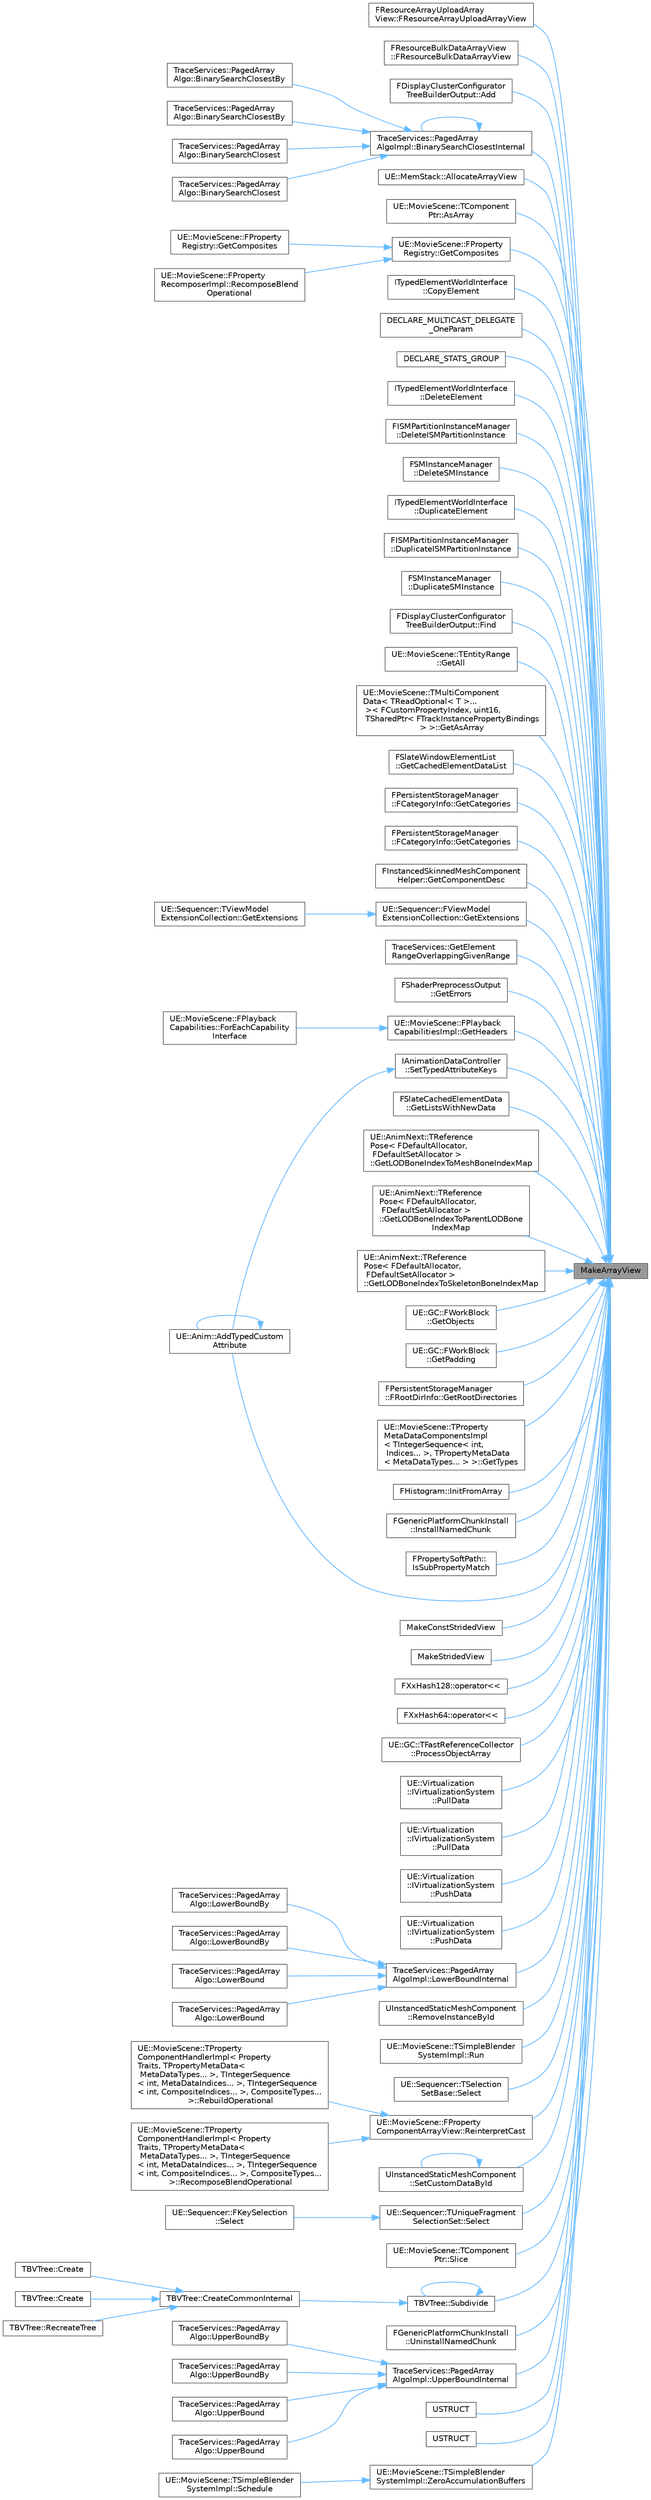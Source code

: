 digraph "MakeArrayView"
{
 // INTERACTIVE_SVG=YES
 // LATEX_PDF_SIZE
  bgcolor="transparent";
  edge [fontname=Helvetica,fontsize=10,labelfontname=Helvetica,labelfontsize=10];
  node [fontname=Helvetica,fontsize=10,shape=box,height=0.2,width=0.4];
  rankdir="RL";
  Node1 [id="Node000001",label="MakeArrayView",height=0.2,width=0.4,color="gray40", fillcolor="grey60", style="filled", fontcolor="black",tooltip=" "];
  Node1 -> Node2 [id="edge1_Node000001_Node000002",dir="back",color="steelblue1",style="solid",tooltip=" "];
  Node2 [id="Node000002",label="FResourceArrayUploadArray\lView::FResourceArrayUploadArrayView",height=0.2,width=0.4,color="grey40", fillcolor="white", style="filled",URL="$d8/da9/structFResourceArrayUploadArrayView.html#a49271c383e7824f1a35167f65fc7a3b4",tooltip=" "];
  Node1 -> Node3 [id="edge2_Node000001_Node000003",dir="back",color="steelblue1",style="solid",tooltip=" "];
  Node3 [id="Node000003",label="FResourceBulkDataArrayView\l::FResourceBulkDataArrayView",height=0.2,width=0.4,color="grey40", fillcolor="white", style="filled",URL="$db/db0/structFResourceBulkDataArrayView.html#ac3b60bf7900928e590382aef9d962da3",tooltip=" "];
  Node1 -> Node4 [id="edge3_Node000001_Node000004",dir="back",color="steelblue1",style="solid",tooltip=" "];
  Node4 [id="Node000004",label="FDisplayClusterConfigurator\lTreeBuilderOutput::Add",height=0.2,width=0.4,color="grey40", fillcolor="white", style="filled",URL="$df/d88/structFDisplayClusterConfiguratorTreeBuilderOutput.html#a6e790ae9bb7e8fe546e2d338a02c1082",tooltip="Add an item to the output."];
  Node1 -> Node5 [id="edge4_Node000001_Node000005",dir="back",color="steelblue1",style="solid",tooltip=" "];
  Node5 [id="Node000005",label="UE::Anim::AddTypedCustom\lAttribute",height=0.2,width=0.4,color="grey40", fillcolor="white", style="filled",URL="$d9/d53/namespaceUE_1_1Anim.html#af8c903db90a4651d59968002aac06adc",tooltip="Helper functionality allowing the user to add an attribute with a typed value array."];
  Node5 -> Node5 [id="edge5_Node000005_Node000005",dir="back",color="steelblue1",style="solid",tooltip=" "];
  Node1 -> Node6 [id="edge6_Node000001_Node000006",dir="back",color="steelblue1",style="solid",tooltip=" "];
  Node6 [id="Node000006",label="UE::MemStack::AllocateArrayView",height=0.2,width=0.4,color="grey40", fillcolor="white", style="filled",URL="$d4/dda/namespaceUE_1_1MemStack.html#a57bc9e34976c2b7a4bbb3f7ace7bc86e",tooltip=" "];
  Node1 -> Node7 [id="edge7_Node000001_Node000007",dir="back",color="steelblue1",style="solid",tooltip=" "];
  Node7 [id="Node000007",label="UE::MovieScene::TComponent\lPtr::AsArray",height=0.2,width=0.4,color="grey40", fillcolor="white", style="filled",URL="$db/db4/structUE_1_1MovieScene_1_1TComponentPtr.html#ae206fe34efc3eb871c00e6b0da9c5ec9",tooltip="Retrieve this component data as an array view of the specified size (usually the size will be FEntity..."];
  Node1 -> Node8 [id="edge8_Node000001_Node000008",dir="back",color="steelblue1",style="solid",tooltip=" "];
  Node8 [id="Node000008",label="TraceServices::PagedArray\lAlgoImpl::BinarySearchClosestInternal",height=0.2,width=0.4,color="grey40", fillcolor="white", style="filled",URL="$da/d92/namespaceTraceServices_1_1PagedArrayAlgoImpl.html#a6e2dfa3c9b4a5dc733b434e65654e85f",tooltip="Performs binary search, resulting in position of the first element with projected value closest to Va..."];
  Node8 -> Node9 [id="edge9_Node000008_Node000009",dir="back",color="steelblue1",style="solid",tooltip=" "];
  Node9 [id="Node000009",label="TraceServices::PagedArray\lAlgo::BinarySearchClosest",height=0.2,width=0.4,color="grey40", fillcolor="white", style="filled",URL="$d4/dd5/namespaceTraceServices_1_1PagedArrayAlgo.html#a82f62f78880a77a9aaf0708c9522de6f",tooltip=" "];
  Node8 -> Node10 [id="edge10_Node000008_Node000010",dir="back",color="steelblue1",style="solid",tooltip=" "];
  Node10 [id="Node000010",label="TraceServices::PagedArray\lAlgo::BinarySearchClosest",height=0.2,width=0.4,color="grey40", fillcolor="white", style="filled",URL="$d4/dd5/namespaceTraceServices_1_1PagedArrayAlgo.html#ad27afc0e63d93ae669c37301a0484a93",tooltip="Performs binary search, resulting in position of the first element closest to Value."];
  Node8 -> Node11 [id="edge11_Node000008_Node000011",dir="back",color="steelblue1",style="solid",tooltip=" "];
  Node11 [id="Node000011",label="TraceServices::PagedArray\lAlgo::BinarySearchClosestBy",height=0.2,width=0.4,color="grey40", fillcolor="white", style="filled",URL="$d4/dd5/namespaceTraceServices_1_1PagedArrayAlgo.html#a5fd847014f5b5c2dcac4aecadf12b703",tooltip=" "];
  Node8 -> Node12 [id="edge12_Node000008_Node000012",dir="back",color="steelblue1",style="solid",tooltip=" "];
  Node12 [id="Node000012",label="TraceServices::PagedArray\lAlgo::BinarySearchClosestBy",height=0.2,width=0.4,color="grey40", fillcolor="white", style="filled",URL="$d4/dd5/namespaceTraceServices_1_1PagedArrayAlgo.html#acf3d792ea93434cbb2c05db2bbeddac4",tooltip="Performs binary search, resulting in position of the first element with projected value closest to Va..."];
  Node8 -> Node8 [id="edge13_Node000008_Node000008",dir="back",color="steelblue1",style="solid",tooltip=" "];
  Node1 -> Node13 [id="edge14_Node000001_Node000013",dir="back",color="steelblue1",style="solid",tooltip=" "];
  Node13 [id="Node000013",label="ITypedElementWorldInterface\l::CopyElement",height=0.2,width=0.4,color="grey40", fillcolor="white", style="filled",URL="$dd/dac/classITypedElementWorldInterface.html#ada7684def19c54fffb732b83d5388e12",tooltip="Copy the given element into a object to export."];
  Node1 -> Node14 [id="edge15_Node000001_Node000014",dir="back",color="steelblue1",style="solid",tooltip=" "];
  Node14 [id="Node000014",label="DECLARE_MULTICAST_DELEGATE\l_OneParam",height=0.2,width=0.4,color="grey40", fillcolor="white", style="filled",URL="$de/daa/MaterialInterface_8h.html#aec2ba1dea9055c8e439d1b969bd7f1f1",tooltip=" "];
  Node1 -> Node15 [id="edge16_Node000001_Node000015",dir="back",color="steelblue1",style="solid",tooltip=" "];
  Node15 [id="Node000015",label="DECLARE_STATS_GROUP",height=0.2,width=0.4,color="grey40", fillcolor="white", style="filled",URL="$da/d32/MovieSceneEntitySystemTypes_8h.html#a5c81dfc18995ea372f027e6c37c9b374",tooltip=" "];
  Node1 -> Node16 [id="edge17_Node000001_Node000016",dir="back",color="steelblue1",style="solid",tooltip=" "];
  Node16 [id="Node000016",label="ITypedElementWorldInterface\l::DeleteElement",height=0.2,width=0.4,color="grey40", fillcolor="white", style="filled",URL="$dd/dac/classITypedElementWorldInterface.html#ae44cd312da406f5471355b676591361c",tooltip="Delete the given element."];
  Node1 -> Node17 [id="edge18_Node000001_Node000017",dir="back",color="steelblue1",style="solid",tooltip=" "];
  Node17 [id="Node000017",label="FISMPartitionInstanceManager\l::DeleteISMPartitionInstance",height=0.2,width=0.4,color="grey40", fillcolor="white", style="filled",URL="$d0/de8/structFISMPartitionInstanceManager.html#a69fe0072b44c6c054288cffd92451c4b",tooltip=" "];
  Node1 -> Node18 [id="edge19_Node000001_Node000018",dir="back",color="steelblue1",style="solid",tooltip=" "];
  Node18 [id="Node000018",label="FSMInstanceManager\l::DeleteSMInstance",height=0.2,width=0.4,color="grey40", fillcolor="white", style="filled",URL="$d0/d8d/structFSMInstanceManager.html#af7416bc4eb41055a0631b2c8ced00255",tooltip=" "];
  Node1 -> Node19 [id="edge20_Node000001_Node000019",dir="back",color="steelblue1",style="solid",tooltip=" "];
  Node19 [id="Node000019",label="ITypedElementWorldInterface\l::DuplicateElement",height=0.2,width=0.4,color="grey40", fillcolor="white", style="filled",URL="$dd/dac/classITypedElementWorldInterface.html#a81b5af3d82adcf2de1824d0f4e0d61bf",tooltip="Duplicate the given element."];
  Node1 -> Node20 [id="edge21_Node000001_Node000020",dir="back",color="steelblue1",style="solid",tooltip=" "];
  Node20 [id="Node000020",label="FISMPartitionInstanceManager\l::DuplicateISMPartitionInstance",height=0.2,width=0.4,color="grey40", fillcolor="white", style="filled",URL="$d0/de8/structFISMPartitionInstanceManager.html#a0a0029e861679885617f3edc6bf98fc7",tooltip=" "];
  Node1 -> Node21 [id="edge22_Node000001_Node000021",dir="back",color="steelblue1",style="solid",tooltip=" "];
  Node21 [id="Node000021",label="FSMInstanceManager\l::DuplicateSMInstance",height=0.2,width=0.4,color="grey40", fillcolor="white", style="filled",URL="$d0/d8d/structFSMInstanceManager.html#a21ea51a8d4b7639fc535db3f1ca0bb09",tooltip=" "];
  Node1 -> Node22 [id="edge23_Node000001_Node000022",dir="back",color="steelblue1",style="solid",tooltip=" "];
  Node22 [id="Node000022",label="FDisplayClusterConfigurator\lTreeBuilderOutput::Find",height=0.2,width=0.4,color="grey40", fillcolor="white", style="filled",URL="$df/d88/structFDisplayClusterConfiguratorTreeBuilderOutput.html#a78e347b1b8951de020daf64c9fe4a0c9",tooltip="Find the item with the specified name."];
  Node1 -> Node23 [id="edge24_Node000001_Node000023",dir="back",color="steelblue1",style="solid",tooltip=" "];
  Node23 [id="Node000023",label="UE::MovieScene::TEntityRange\l::GetAll",height=0.2,width=0.4,color="grey40", fillcolor="white", style="filled",URL="$d1/dfa/structUE_1_1MovieScene_1_1TEntityRange.html#a47cc0f7146451be9698be999a3e13cf5",tooltip="Get all the components for the templated index as a TArrayView."];
  Node1 -> Node24 [id="edge25_Node000001_Node000024",dir="back",color="steelblue1",style="solid",tooltip=" "];
  Node24 [id="Node000024",label="UE::MovieScene::TMultiComponent\lData\< TReadOptional\< T \>...\l \>\< FCustomPropertyIndex, uint16,\l TSharedPtr\< FTrackInstancePropertyBindings\l \> \>::GetAsArray",height=0.2,width=0.4,color="grey40", fillcolor="white", style="filled",URL="$d0/dee/structUE_1_1MovieScene_1_1TMultiComponentData.html#a45a3a7fb91630fb22a4c02f7ab5e53ed",tooltip=" "];
  Node1 -> Node25 [id="edge26_Node000001_Node000025",dir="back",color="steelblue1",style="solid",tooltip=" "];
  Node25 [id="Node000025",label="FSlateWindowElementList\l::GetCachedElementDataList",height=0.2,width=0.4,color="grey40", fillcolor="white", style="filled",URL="$d0/d2e/classFSlateWindowElementList.html#aeb44b03689b535ee24ec97fd7458ad96",tooltip=" "];
  Node1 -> Node26 [id="edge27_Node000001_Node000026",dir="back",color="steelblue1",style="solid",tooltip=" "];
  Node26 [id="Node000026",label="FPersistentStorageManager\l::FCategoryInfo::GetCategories",height=0.2,width=0.4,color="grey40", fillcolor="white", style="filled",URL="$dc/deb/structFPersistentStorageManager_1_1FCategoryInfo.html#a843cd772d284bb6a5a6b2e0a2e1ff580",tooltip=" "];
  Node1 -> Node27 [id="edge28_Node000001_Node000027",dir="back",color="steelblue1",style="solid",tooltip=" "];
  Node27 [id="Node000027",label="FPersistentStorageManager\l::FCategoryInfo::GetCategories",height=0.2,width=0.4,color="grey40", fillcolor="white", style="filled",URL="$dc/deb/structFPersistentStorageManager_1_1FCategoryInfo.html#ab90d2f364e72d4ee9042c0ba440beb54",tooltip=" "];
  Node1 -> Node28 [id="edge29_Node000001_Node000028",dir="back",color="steelblue1",style="solid",tooltip=" "];
  Node28 [id="Node000028",label="FInstancedSkinnedMeshComponent\lHelper::GetComponentDesc",height=0.2,width=0.4,color="grey40", fillcolor="white", style="filled",URL="$db/dc5/classFInstancedSkinnedMeshComponentHelper.html#aaad5138ef2af301fa146323c0f09b15b",tooltip=" "];
  Node1 -> Node29 [id="edge30_Node000001_Node000029",dir="back",color="steelblue1",style="solid",tooltip=" "];
  Node29 [id="Node000029",label="UE::MovieScene::FProperty\lRegistry::GetComposites",height=0.2,width=0.4,color="grey40", fillcolor="white", style="filled",URL="$d4/df4/classUE_1_1MovieScene_1_1FPropertyRegistry.html#a4afe46ff7fecd7863308e73afb17c0b2",tooltip="Retrieve a generic representation of all the composites that contribute to a given property."];
  Node29 -> Node30 [id="edge31_Node000029_Node000030",dir="back",color="steelblue1",style="solid",tooltip=" "];
  Node30 [id="Node000030",label="UE::MovieScene::FProperty\lRegistry::GetComposites",height=0.2,width=0.4,color="grey40", fillcolor="white", style="filled",URL="$d4/df4/classUE_1_1MovieScene_1_1FPropertyRegistry.html#a9d14321f971a0cc737e747896212fbbc",tooltip="Retrieve a generic representation of all the composites that contribute to a given property."];
  Node29 -> Node31 [id="edge32_Node000029_Node000031",dir="back",color="steelblue1",style="solid",tooltip=" "];
  Node31 [id="Node000031",label="UE::MovieScene::FProperty\lRecomposerImpl::RecomposeBlend\lOperational",height=0.2,width=0.4,color="grey40", fillcolor="white", style="filled",URL="$d8/d20/structUE_1_1MovieScene_1_1FPropertyRecomposerImpl.html#a72bd674ee328a28277c96580e54221e1",tooltip=" "];
  Node1 -> Node32 [id="edge33_Node000001_Node000032",dir="back",color="steelblue1",style="solid",tooltip=" "];
  Node32 [id="Node000032",label="TraceServices::GetElement\lRangeOverlappingGivenRange",height=0.2,width=0.4,color="grey40", fillcolor="white", style="filled",URL="$df/d34/namespaceTraceServices.html#a20871ce3fd7608a960ec92e921f70a07",tooltip="Use binary search to find the first and last element inside a TPagedArray that overlaps a given input..."];
  Node1 -> Node33 [id="edge34_Node000001_Node000033",dir="back",color="steelblue1",style="solid",tooltip=" "];
  Node33 [id="Node000033",label="FShaderPreprocessOutput\l::GetErrors",height=0.2,width=0.4,color="grey40", fillcolor="white", style="filled",URL="$d8/d8a/classFShaderPreprocessOutput.html#a3d687e7a71e91aa52bc8b07a98d2ae39",tooltip=" "];
  Node1 -> Node34 [id="edge35_Node000001_Node000034",dir="back",color="steelblue1",style="solid",tooltip=" "];
  Node34 [id="Node000034",label="UE::Sequencer::FViewModel\lExtensionCollection::GetExtensions",height=0.2,width=0.4,color="grey40", fillcolor="white", style="filled",URL="$df/dc7/structUE_1_1Sequencer_1_1FViewModelExtensionCollection.html#aa0cb3877f2161555c936c6aaa2f65f45",tooltip=" "];
  Node34 -> Node35 [id="edge36_Node000034_Node000035",dir="back",color="steelblue1",style="solid",tooltip=" "];
  Node35 [id="Node000035",label="UE::Sequencer::TViewModel\lExtensionCollection::GetExtensions",height=0.2,width=0.4,color="grey40", fillcolor="white", style="filled",URL="$dd/d85/structUE_1_1Sequencer_1_1TViewModelExtensionCollection.html#aa377338b908a6aa60d22c488805df73a",tooltip=" "];
  Node1 -> Node36 [id="edge37_Node000001_Node000036",dir="back",color="steelblue1",style="solid",tooltip=" "];
  Node36 [id="Node000036",label="UE::MovieScene::FPlayback\lCapabilitiesImpl::GetHeaders",height=0.2,width=0.4,color="grey40", fillcolor="white", style="filled",URL="$d0/d99/structUE_1_1MovieScene_1_1FPlaybackCapabilitiesImpl.html#a8ee2a276f5da65e3df196f2bc22aee28",tooltip=" "];
  Node36 -> Node37 [id="edge38_Node000036_Node000037",dir="back",color="steelblue1",style="solid",tooltip=" "];
  Node37 [id="Node000037",label="UE::MovieScene::FPlayback\lCapabilities::ForEachCapability\lInterface",height=0.2,width=0.4,color="grey40", fillcolor="white", style="filled",URL="$d0/da8/structUE_1_1MovieScene_1_1FPlaybackCapabilities.html#a5e7eaa504fbbe91bcffdbb89e5ddad5c",tooltip=" "];
  Node1 -> Node38 [id="edge39_Node000001_Node000038",dir="back",color="steelblue1",style="solid",tooltip=" "];
  Node38 [id="Node000038",label="FSlateCachedElementData\l::GetListsWithNewData",height=0.2,width=0.4,color="grey40", fillcolor="white", style="filled",URL="$d3/d0f/structFSlateCachedElementData.html#a063fab1d8406543fa8be30ab6810f886",tooltip=" "];
  Node1 -> Node39 [id="edge40_Node000001_Node000039",dir="back",color="steelblue1",style="solid",tooltip=" "];
  Node39 [id="Node000039",label="UE::AnimNext::TReference\lPose\< FDefaultAllocator,\l FDefaultSetAllocator \>\l::GetLODBoneIndexToMeshBoneIndexMap",height=0.2,width=0.4,color="grey40", fillcolor="white", style="filled",URL="$d8/d47/structUE_1_1AnimNext_1_1TReferencePose.html#a859581b399e537b46fd5e31c33ef7b18",tooltip=" "];
  Node1 -> Node40 [id="edge41_Node000001_Node000040",dir="back",color="steelblue1",style="solid",tooltip=" "];
  Node40 [id="Node000040",label="UE::AnimNext::TReference\lPose\< FDefaultAllocator,\l FDefaultSetAllocator \>\l::GetLODBoneIndexToParentLODBone\lIndexMap",height=0.2,width=0.4,color="grey40", fillcolor="white", style="filled",URL="$d8/d47/structUE_1_1AnimNext_1_1TReferencePose.html#a15b1ad18b17934ee6de1c240a120f7b3",tooltip=" "];
  Node1 -> Node41 [id="edge42_Node000001_Node000041",dir="back",color="steelblue1",style="solid",tooltip=" "];
  Node41 [id="Node000041",label="UE::AnimNext::TReference\lPose\< FDefaultAllocator,\l FDefaultSetAllocator \>\l::GetLODBoneIndexToSkeletonBoneIndexMap",height=0.2,width=0.4,color="grey40", fillcolor="white", style="filled",URL="$d8/d47/structUE_1_1AnimNext_1_1TReferencePose.html#aea654b4ce70758cacba5a7272e68269f",tooltip=" "];
  Node1 -> Node42 [id="edge43_Node000001_Node000042",dir="back",color="steelblue1",style="solid",tooltip=" "];
  Node42 [id="Node000042",label="UE::GC::FWorkBlock\l::GetObjects",height=0.2,width=0.4,color="grey40", fillcolor="white", style="filled",URL="$d6/dfb/structUE_1_1GC_1_1FWorkBlock.html#abc0176aeae0c18953163b34915800cb5",tooltip=" "];
  Node1 -> Node43 [id="edge44_Node000001_Node000043",dir="back",color="steelblue1",style="solid",tooltip=" "];
  Node43 [id="Node000043",label="UE::GC::FWorkBlock\l::GetPadding",height=0.2,width=0.4,color="grey40", fillcolor="white", style="filled",URL="$d6/dfb/structUE_1_1GC_1_1FWorkBlock.html#a177b0481e9e956804c40bb15ba223b17",tooltip=" "];
  Node1 -> Node44 [id="edge45_Node000001_Node000044",dir="back",color="steelblue1",style="solid",tooltip=" "];
  Node44 [id="Node000044",label="FPersistentStorageManager\l::FRootDirInfo::GetRootDirectories",height=0.2,width=0.4,color="grey40", fillcolor="white", style="filled",URL="$d7/d19/structFPersistentStorageManager_1_1FRootDirInfo.html#ad0b25c64609a21e994d00b9abb47f204",tooltip=" "];
  Node1 -> Node45 [id="edge46_Node000001_Node000045",dir="back",color="steelblue1",style="solid",tooltip=" "];
  Node45 [id="Node000045",label="UE::MovieScene::TProperty\lMetaDataComponentsImpl\l\< TIntegerSequence\< int,\l Indices... \>, TPropertyMetaData\l\< MetaDataTypes... \> \>::GetTypes",height=0.2,width=0.4,color="grey40", fillcolor="white", style="filled",URL="$d8/d55/structUE_1_1MovieScene_1_1TPropertyMetaDataComponentsImpl_3_01TIntegerSequence_3_01int_00_01Indiac8fa1b41ed5bcf9e45d048692badbde.html#a9bb3f0918863be8be73200e12d7de7df",tooltip=" "];
  Node1 -> Node46 [id="edge47_Node000001_Node000046",dir="back",color="steelblue1",style="solid",tooltip=" "];
  Node46 [id="Node000046",label="FHistogram::InitFromArray",height=0.2,width=0.4,color="grey40", fillcolor="white", style="filled",URL="$d8/d02/structFHistogram.html#a205cd74783b891de9eef1a44c6fe90bc",tooltip="Inits histogram with the specified bin boundaries, with the final bucket extending to infinity (e...."];
  Node1 -> Node47 [id="edge48_Node000001_Node000047",dir="back",color="steelblue1",style="solid",tooltip=" "];
  Node47 [id="Node000047",label="FGenericPlatformChunkInstall\l::InstallNamedChunk",height=0.2,width=0.4,color="grey40", fillcolor="white", style="filled",URL="$df/d1a/classFGenericPlatformChunkInstall.html#af0b0cfb2dccaec39782da3d1a8bbf4e7",tooltip="Install the given named chunk."];
  Node1 -> Node48 [id="edge49_Node000001_Node000048",dir="back",color="steelblue1",style="solid",tooltip=" "];
  Node48 [id="Node000048",label="FPropertySoftPath::\lIsSubPropertyMatch",height=0.2,width=0.4,color="grey40", fillcolor="white", style="filled",URL="$d6/db6/structFPropertySoftPath.html#a2200ef8f67fc9cbe6ad80146c21f3e13",tooltip="Indicates whether a given property name is a base path of the current path."];
  Node1 -> Node49 [id="edge50_Node000001_Node000049",dir="back",color="steelblue1",style="solid",tooltip=" "];
  Node49 [id="Node000049",label="TraceServices::PagedArray\lAlgoImpl::LowerBoundInternal",height=0.2,width=0.4,color="grey40", fillcolor="white", style="filled",URL="$da/d92/namespaceTraceServices_1_1PagedArrayAlgoImpl.html#a0d989b314ae837b95757eadea5a43aaf",tooltip="Performs binary search, resulting in position of the first element with projected value >= Value."];
  Node49 -> Node50 [id="edge51_Node000049_Node000050",dir="back",color="steelblue1",style="solid",tooltip=" "];
  Node50 [id="Node000050",label="TraceServices::PagedArray\lAlgo::LowerBound",height=0.2,width=0.4,color="grey40", fillcolor="white", style="filled",URL="$d4/dd5/namespaceTraceServices_1_1PagedArrayAlgo.html#a7069b541988ff2dbdd7ad5a161cd7dcf",tooltip=" "];
  Node49 -> Node51 [id="edge52_Node000049_Node000051",dir="back",color="steelblue1",style="solid",tooltip=" "];
  Node51 [id="Node000051",label="TraceServices::PagedArray\lAlgo::LowerBound",height=0.2,width=0.4,color="grey40", fillcolor="white", style="filled",URL="$d4/dd5/namespaceTraceServices_1_1PagedArrayAlgo.html#a8b2f36e7c92e9b0ce616fe2a24c321ae",tooltip="Performs binary search, resulting in position of the first element >= Value."];
  Node49 -> Node52 [id="edge53_Node000049_Node000052",dir="back",color="steelblue1",style="solid",tooltip=" "];
  Node52 [id="Node000052",label="TraceServices::PagedArray\lAlgo::LowerBoundBy",height=0.2,width=0.4,color="grey40", fillcolor="white", style="filled",URL="$d4/dd5/namespaceTraceServices_1_1PagedArrayAlgo.html#a1b5f8fc5a858a59a42670be7916e8ab6",tooltip=" "];
  Node49 -> Node53 [id="edge54_Node000049_Node000053",dir="back",color="steelblue1",style="solid",tooltip=" "];
  Node53 [id="Node000053",label="TraceServices::PagedArray\lAlgo::LowerBoundBy",height=0.2,width=0.4,color="grey40", fillcolor="white", style="filled",URL="$d4/dd5/namespaceTraceServices_1_1PagedArrayAlgo.html#a2028c3f017d7bbd97720f3d242d60f67",tooltip="Performs binary search, resulting in position of the first element with projected value >= Value."];
  Node1 -> Node54 [id="edge55_Node000001_Node000054",dir="back",color="steelblue1",style="solid",tooltip=" "];
  Node54 [id="Node000054",label="MakeConstStridedView",height=0.2,width=0.4,color="grey40", fillcolor="white", style="filled",URL="$d7/d50/StridedView_8h.html#a1b99fb3aa4027985494da82afcb04409",tooltip=" "];
  Node1 -> Node55 [id="edge56_Node000001_Node000055",dir="back",color="steelblue1",style="solid",tooltip=" "];
  Node55 [id="Node000055",label="MakeStridedView",height=0.2,width=0.4,color="grey40", fillcolor="white", style="filled",URL="$d7/d50/StridedView_8h.html#ac83de311accaafb5b6a9b1a880055124",tooltip=" "];
  Node1 -> Node56 [id="edge57_Node000001_Node000056",dir="back",color="steelblue1",style="solid",tooltip=" "];
  Node56 [id="Node000056",label="FXxHash128::operator\<\<",height=0.2,width=0.4,color="grey40", fillcolor="white", style="filled",URL="$db/de3/structFXxHash128.html#ad4a0e9cdfe75e171c465ae5c93dcd9db",tooltip=" "];
  Node1 -> Node57 [id="edge58_Node000001_Node000057",dir="back",color="steelblue1",style="solid",tooltip=" "];
  Node57 [id="Node000057",label="FXxHash64::operator\<\<",height=0.2,width=0.4,color="grey40", fillcolor="white", style="filled",URL="$d1/df2/structFXxHash64.html#a1abbad05c4605a000a16235607467ffc",tooltip=" "];
  Node1 -> Node58 [id="edge59_Node000001_Node000058",dir="back",color="steelblue1",style="solid",tooltip=" "];
  Node58 [id="Node000058",label="UE::GC::TFastReferenceCollector\l::ProcessObjectArray",height=0.2,width=0.4,color="grey40", fillcolor="white", style="filled",URL="$db/de2/classUE_1_1GC_1_1TFastReferenceCollector.html#a10caf092dde51d961ec181547739266d",tooltip=" "];
  Node1 -> Node59 [id="edge60_Node000001_Node000059",dir="back",color="steelblue1",style="solid",tooltip=" "];
  Node59 [id="Node000059",label="UE::Virtualization\l::IVirtualizationSystem\l::PullData",height=0.2,width=0.4,color="grey40", fillcolor="white", style="filled",URL="$d6/d15/classUE_1_1Virtualization_1_1IVirtualizationSystem.html#a439a966827f6e685cad5ec810a5a43bd",tooltip="Pull a single payload from the virtualization backends."];
  Node1 -> Node60 [id="edge61_Node000001_Node000060",dir="back",color="steelblue1",style="solid",tooltip=" "];
  Node60 [id="Node000060",label="UE::Virtualization\l::IVirtualizationSystem\l::PullData",height=0.2,width=0.4,color="grey40", fillcolor="white", style="filled",URL="$d6/d15/classUE_1_1Virtualization_1_1IVirtualizationSystem.html#ab576129ff61f1041a5571007f6f108fa",tooltip="Pull a single payload from the virtualization backends."];
  Node1 -> Node61 [id="edge62_Node000001_Node000061",dir="back",color="steelblue1",style="solid",tooltip=" "];
  Node61 [id="Node000061",label="UE::Virtualization\l::IVirtualizationSystem\l::PushData",height=0.2,width=0.4,color="grey40", fillcolor="white", style="filled",URL="$d6/d15/classUE_1_1Virtualization_1_1IVirtualizationSystem.html#a81ad90bcc275d07398fa663de6354791",tooltip="Push a payload to the virtualization backends."];
  Node1 -> Node62 [id="edge63_Node000001_Node000062",dir="back",color="steelblue1",style="solid",tooltip=" "];
  Node62 [id="Node000062",label="UE::Virtualization\l::IVirtualizationSystem\l::PushData",height=0.2,width=0.4,color="grey40", fillcolor="white", style="filled",URL="$d6/d15/classUE_1_1Virtualization_1_1IVirtualizationSystem.html#a438979a9dbf77018610a68d4d823a3e1",tooltip="Push a payload to the virtualization backends."];
  Node1 -> Node63 [id="edge64_Node000001_Node000063",dir="back",color="steelblue1",style="solid",tooltip=" "];
  Node63 [id="Node000063",label="UE::MovieScene::FProperty\lComponentArrayView::ReinterpretCast",height=0.2,width=0.4,color="grey40", fillcolor="white", style="filled",URL="$d7/d33/structUE_1_1MovieScene_1_1FPropertyComponentArrayView.html#a970aa81fc4427955eee5be1526c83e34",tooltip="Cast this view to a typed array view."];
  Node63 -> Node64 [id="edge65_Node000063_Node000064",dir="back",color="steelblue1",style="solid",tooltip=" "];
  Node64 [id="Node000064",label="UE::MovieScene::TProperty\lComponentHandlerImpl\< Property\lTraits, TPropertyMetaData\<\l MetaDataTypes... \>, TIntegerSequence\l\< int, MetaDataIndices... \>, TIntegerSequence\l\< int, CompositeIndices... \>, CompositeTypes...\l \>::RebuildOperational",height=0.2,width=0.4,color="grey40", fillcolor="white", style="filled",URL="$d5/dba/structUE_1_1MovieScene_1_1TPropertyComponentHandlerImpl_3_01PropertyTraits_00_01TPropertyMetaDatc9b283974cc80fcefe0b97ea14f796ea.html#a2bfac29fe496dc84a30ca7cf89f55d70",tooltip="Rebuild operational values from the given entities."];
  Node63 -> Node65 [id="edge66_Node000063_Node000065",dir="back",color="steelblue1",style="solid",tooltip=" "];
  Node65 [id="Node000065",label="UE::MovieScene::TProperty\lComponentHandlerImpl\< Property\lTraits, TPropertyMetaData\<\l MetaDataTypes... \>, TIntegerSequence\l\< int, MetaDataIndices... \>, TIntegerSequence\l\< int, CompositeIndices... \>, CompositeTypes...\l \>::RecomposeBlendOperational",height=0.2,width=0.4,color="grey40", fillcolor="white", style="filled",URL="$d5/dba/structUE_1_1MovieScene_1_1TPropertyComponentHandlerImpl_3_01PropertyTraits_00_01TPropertyMetaDatc9b283974cc80fcefe0b97ea14f796ea.html#a5be12461655e5f6d0053444ade40ed70",tooltip="Run a recomposition using the specified params and values."];
  Node1 -> Node66 [id="edge67_Node000001_Node000066",dir="back",color="steelblue1",style="solid",tooltip=" "];
  Node66 [id="Node000066",label="UInstancedStaticMeshComponent\l::RemoveInstanceById",height=0.2,width=0.4,color="grey40", fillcolor="white", style="filled",URL="$d8/d8c/classUInstancedStaticMeshComponent.html#a314f7dd0d304ebec3c2f6bc8ea128f4e",tooltip=" "];
  Node1 -> Node67 [id="edge68_Node000001_Node000067",dir="back",color="steelblue1",style="solid",tooltip=" "];
  Node67 [id="Node000067",label="UE::MovieScene::TSimpleBlender\lSystemImpl::Run",height=0.2,width=0.4,color="grey40", fillcolor="white", style="filled",URL="$d1/d5f/classUE_1_1MovieScene_1_1TSimpleBlenderSystemImpl.html#a968a3b0a8899a56eb747e7f36dc96c41",tooltip="Runs the blender system."];
  Node1 -> Node68 [id="edge69_Node000001_Node000068",dir="back",color="steelblue1",style="solid",tooltip=" "];
  Node68 [id="Node000068",label="UE::Sequencer::TSelection\lSetBase::Select",height=0.2,width=0.4,color="grey40", fillcolor="white", style="filled",URL="$d4/d0f/classUE_1_1Sequencer_1_1TSelectionSetBase.html#ab1edd3a67e0617ff8d4d77fa68faa799",tooltip="Select a key, optionally supplying a boolean to receieve a value indicating whether it was already se..."];
  Node1 -> Node69 [id="edge70_Node000001_Node000069",dir="back",color="steelblue1",style="solid",tooltip=" "];
  Node69 [id="Node000069",label="UE::Sequencer::TUniqueFragment\lSelectionSet::Select",height=0.2,width=0.4,color="grey40", fillcolor="white", style="filled",URL="$da/d28/classUE_1_1Sequencer_1_1TUniqueFragmentSelectionSet.html#a6662e29da9e8da211720b497ae25951b",tooltip="Select a key, optionally supplying a boolean to receieve a value indicating whether it was already se..."];
  Node69 -> Node70 [id="edge71_Node000069_Node000070",dir="back",color="steelblue1",style="solid",tooltip=" "];
  Node70 [id="Node000070",label="UE::Sequencer::FKeySelection\l::Select",height=0.2,width=0.4,color="grey40", fillcolor="white", style="filled",URL="$d8/df1/structUE_1_1Sequencer_1_1FKeySelection.html#a10c6447b295dc954c437b5617b7f16dd",tooltip="Overridden Select function for passing by TViewModelPtr instead of TWeakViewModelPtr."];
  Node1 -> Node71 [id="edge72_Node000001_Node000071",dir="back",color="steelblue1",style="solid",tooltip=" "];
  Node71 [id="Node000071",label="UInstancedStaticMeshComponent\l::SetCustomDataById",height=0.2,width=0.4,color="grey40", fillcolor="white", style="filled",URL="$d8/d8c/classUInstancedStaticMeshComponent.html#a1d2b39d18e3d6297c0b04c2c6e2dc829",tooltip=" "];
  Node71 -> Node71 [id="edge73_Node000071_Node000071",dir="back",color="steelblue1",style="solid",tooltip=" "];
  Node1 -> Node72 [id="edge74_Node000001_Node000072",dir="back",color="steelblue1",style="solid",tooltip=" "];
  Node72 [id="Node000072",label="IAnimationDataController\l::SetTypedAttributeKeys",height=0.2,width=0.4,color="grey40", fillcolor="white", style="filled",URL="$d5/db0/classIAnimationDataController.html#a9e71c4c3876ec7661fcb9579fc30b3c7",tooltip="Replace the keys for the attribute with provided identifier."];
  Node72 -> Node5 [id="edge75_Node000072_Node000005",dir="back",color="steelblue1",style="solid",tooltip=" "];
  Node1 -> Node73 [id="edge76_Node000001_Node000073",dir="back",color="steelblue1",style="solid",tooltip=" "];
  Node73 [id="Node000073",label="UE::MovieScene::TComponent\lPtr::Slice",height=0.2,width=0.4,color="grey40", fillcolor="white", style="filled",URL="$db/db4/structUE_1_1MovieScene_1_1TComponentPtr.html#a1c33a60fc5eea215293b17a5baef71d4",tooltip="Retrieve a slice of this component data as an array view of the specified size and offset (usually th..."];
  Node1 -> Node74 [id="edge77_Node000001_Node000074",dir="back",color="steelblue1",style="solid",tooltip=" "];
  Node74 [id="Node000074",label="TBVTree::Subdivide",height=0.2,width=0.4,color="grey40", fillcolor="white", style="filled",URL="$d2/d49/structTBVTree.html#a4188e34a89709e1bc318118442fd7026",tooltip=" "];
  Node74 -> Node75 [id="edge78_Node000074_Node000075",dir="back",color="steelblue1",style="solid",tooltip=" "];
  Node75 [id="Node000075",label="TBVTree::CreateCommonInternal",height=0.2,width=0.4,color="grey40", fillcolor="white", style="filled",URL="$d2/d49/structTBVTree.html#acb4c498c762cb58d3308d6f495a8f334",tooltip=" "];
  Node75 -> Node76 [id="edge79_Node000075_Node000076",dir="back",color="steelblue1",style="solid",tooltip=" "];
  Node76 [id="Node000076",label="TBVTree::Create",height=0.2,width=0.4,color="grey40", fillcolor="white", style="filled",URL="$d2/d49/structTBVTree.html#a6ea7a7761af9077151ef8e708d941b62",tooltip=" "];
  Node75 -> Node77 [id="edge80_Node000075_Node000077",dir="back",color="steelblue1",style="solid",tooltip=" "];
  Node77 [id="Node000077",label="TBVTree::Create",height=0.2,width=0.4,color="grey40", fillcolor="white", style="filled",URL="$d2/d49/structTBVTree.html#a6180b7aedc26cd9a0413fcdc8f8186e2",tooltip=" "];
  Node75 -> Node78 [id="edge81_Node000075_Node000078",dir="back",color="steelblue1",style="solid",tooltip=" "];
  Node78 [id="Node000078",label="TBVTree::RecreateTree",height=0.2,width=0.4,color="grey40", fillcolor="white", style="filled",URL="$d2/d49/structTBVTree.html#a73923ac405f2a815de56962886b81692",tooltip=" "];
  Node74 -> Node74 [id="edge82_Node000074_Node000074",dir="back",color="steelblue1",style="solid",tooltip=" "];
  Node1 -> Node79 [id="edge83_Node000001_Node000079",dir="back",color="steelblue1",style="solid",tooltip=" "];
  Node79 [id="Node000079",label="FGenericPlatformChunkInstall\l::UninstallNamedChunk",height=0.2,width=0.4,color="grey40", fillcolor="white", style="filled",URL="$df/d1a/classFGenericPlatformChunkInstall.html#ad22ca76224affb44f347bcebdab0166c",tooltip="Uninstall the given named chunk."];
  Node1 -> Node80 [id="edge84_Node000001_Node000080",dir="back",color="steelblue1",style="solid",tooltip=" "];
  Node80 [id="Node000080",label="TraceServices::PagedArray\lAlgoImpl::UpperBoundInternal",height=0.2,width=0.4,color="grey40", fillcolor="white", style="filled",URL="$da/d92/namespaceTraceServices_1_1PagedArrayAlgoImpl.html#af2ecf78bc2c99fff73edf8528c942b0b",tooltip="Performs binary search, resulting in position of the first element with projected value > Value."];
  Node80 -> Node81 [id="edge85_Node000080_Node000081",dir="back",color="steelblue1",style="solid",tooltip=" "];
  Node81 [id="Node000081",label="TraceServices::PagedArray\lAlgo::UpperBound",height=0.2,width=0.4,color="grey40", fillcolor="white", style="filled",URL="$d4/dd5/namespaceTraceServices_1_1PagedArrayAlgo.html#a9ab48d697eb02772ef1d15f8d459d087",tooltip=" "];
  Node80 -> Node82 [id="edge86_Node000080_Node000082",dir="back",color="steelblue1",style="solid",tooltip=" "];
  Node82 [id="Node000082",label="TraceServices::PagedArray\lAlgo::UpperBound",height=0.2,width=0.4,color="grey40", fillcolor="white", style="filled",URL="$d4/dd5/namespaceTraceServices_1_1PagedArrayAlgo.html#a30303592a009b1a24fa3ceb2f10f315a",tooltip="Performs binary search, resulting in position of the first element > Value."];
  Node80 -> Node83 [id="edge87_Node000080_Node000083",dir="back",color="steelblue1",style="solid",tooltip=" "];
  Node83 [id="Node000083",label="TraceServices::PagedArray\lAlgo::UpperBoundBy",height=0.2,width=0.4,color="grey40", fillcolor="white", style="filled",URL="$d4/dd5/namespaceTraceServices_1_1PagedArrayAlgo.html#a980ded270fdf9f465397473152dd2422",tooltip=" "];
  Node80 -> Node84 [id="edge88_Node000080_Node000084",dir="back",color="steelblue1",style="solid",tooltip=" "];
  Node84 [id="Node000084",label="TraceServices::PagedArray\lAlgo::UpperBoundBy",height=0.2,width=0.4,color="grey40", fillcolor="white", style="filled",URL="$d4/dd5/namespaceTraceServices_1_1PagedArrayAlgo.html#a43a098f8b7c1b08509182e064c144a6d",tooltip="Performs binary search, resulting in position of the first element with projected value > Value."];
  Node1 -> Node85 [id="edge89_Node000001_Node000085",dir="back",color="steelblue1",style="solid",tooltip=" "];
  Node85 [id="Node000085",label="USTRUCT",height=0.2,width=0.4,color="grey40", fillcolor="white", style="filled",URL="$d8/d53/DataLayerInstanceNames_8h.html#aa7673c36ff24cb14629dc41c30154ac5",tooltip=" "];
  Node1 -> Node86 [id="edge90_Node000001_Node000086",dir="back",color="steelblue1",style="solid",tooltip=" "];
  Node86 [id="Node000086",label="USTRUCT",height=0.2,width=0.4,color="grey40", fillcolor="white", style="filled",URL="$d2/d21/AggregateGeom_8h.html#adc0ca4aa5878b7d45e08368c737624f4",tooltip="Container for an aggregate of collision shapes."];
  Node1 -> Node87 [id="edge91_Node000001_Node000087",dir="back",color="steelblue1",style="solid",tooltip=" "];
  Node87 [id="Node000087",label="UE::MovieScene::TSimpleBlender\lSystemImpl::ZeroAccumulationBuffers",height=0.2,width=0.4,color="grey40", fillcolor="white", style="filled",URL="$d1/d5f/classUE_1_1MovieScene_1_1TSimpleBlenderSystemImpl.html#aee7cc087a025800ffce30da270b14004",tooltip=" "];
  Node87 -> Node88 [id="edge92_Node000087_Node000088",dir="back",color="steelblue1",style="solid",tooltip=" "];
  Node88 [id="Node000088",label="UE::MovieScene::TSimpleBlender\lSystemImpl::Schedule",height=0.2,width=0.4,color="grey40", fillcolor="white", style="filled",URL="$d1/d5f/classUE_1_1MovieScene_1_1TSimpleBlenderSystemImpl.html#a85efbc60206c4c9e2a29f5deedc3b8e0",tooltip=" "];
}
